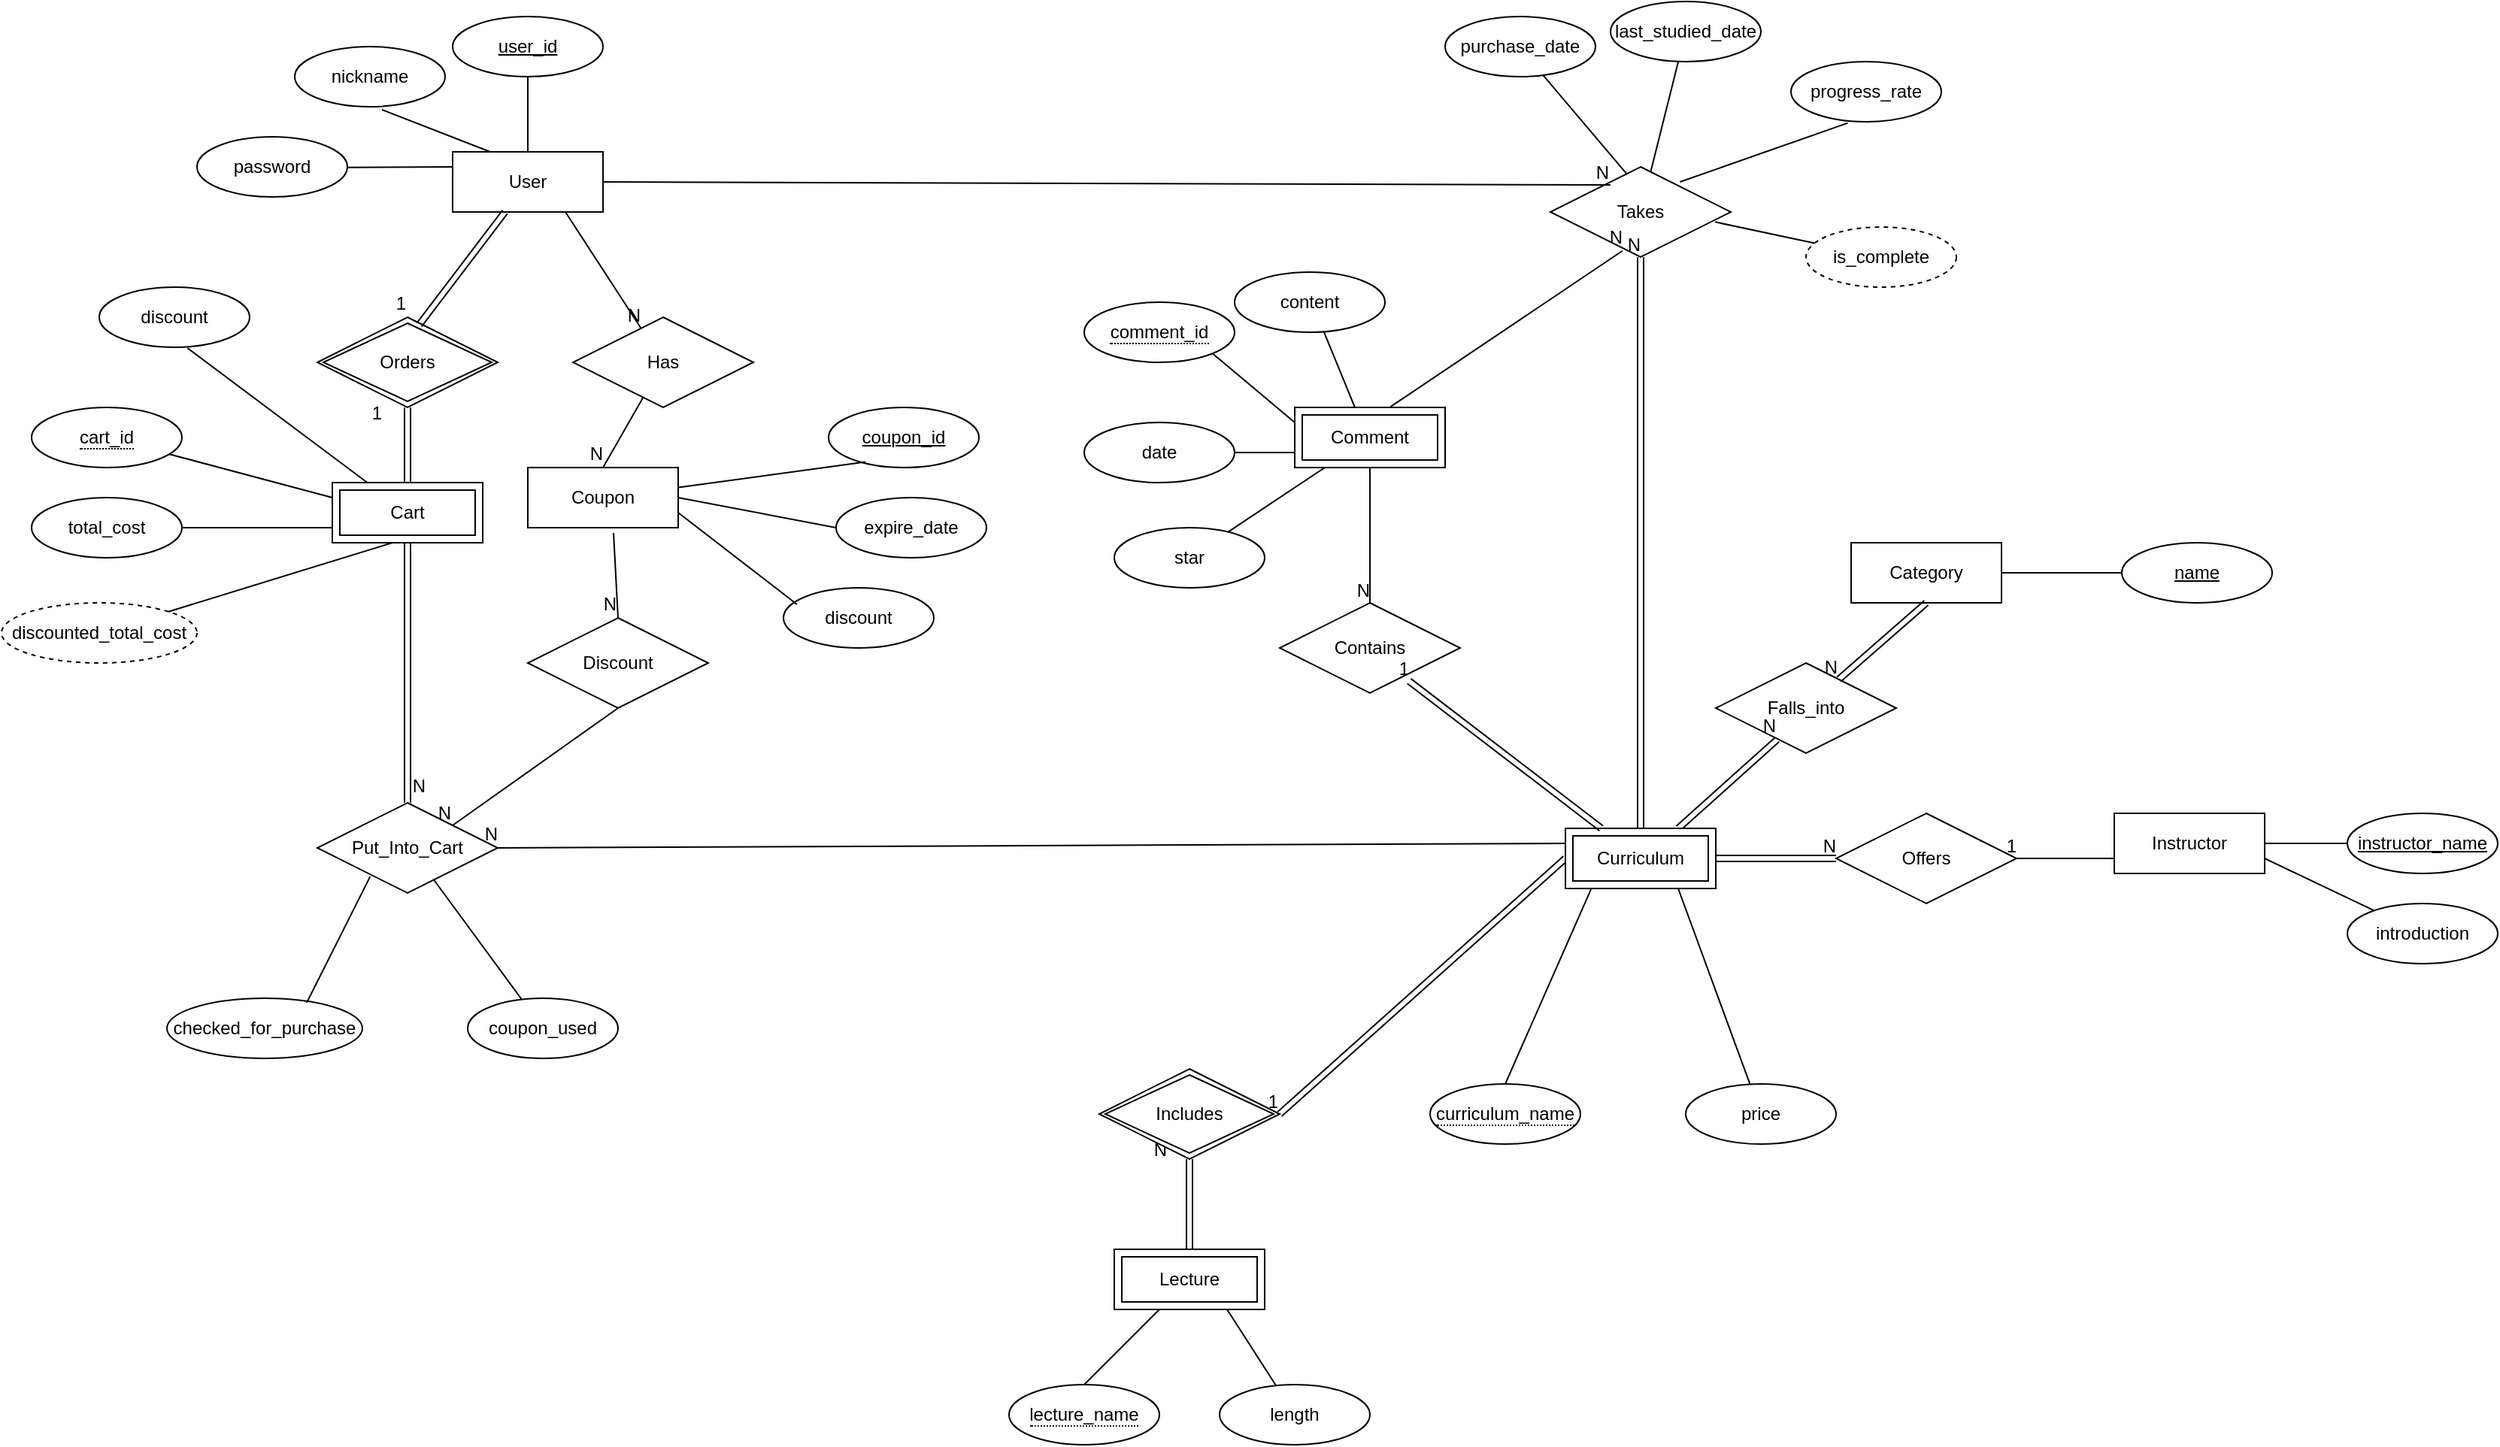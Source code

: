 <mxfile version="20.6.0" type="github">
  <diagram id="R2lEEEUBdFMjLlhIrx00" name="Page-1">
    <mxGraphModel dx="2512" dy="754" grid="1" gridSize="10" guides="1" tooltips="1" connect="1" arrows="1" fold="1" page="1" pageScale="1" pageWidth="850" pageHeight="1100" math="0" shadow="0" extFonts="Permanent Marker^https://fonts.googleapis.com/css?family=Permanent+Marker">
      <root>
        <mxCell id="0" />
        <mxCell id="1" parent="0" />
        <mxCell id="KYqQ4QEwSn9y70eBzoIo-3" value="user_id" style="ellipse;whiteSpace=wrap;html=1;align=center;fontStyle=4;" vertex="1" parent="1">
          <mxGeometry x="70" y="70" width="100" height="40" as="geometry" />
        </mxCell>
        <mxCell id="KYqQ4QEwSn9y70eBzoIo-5" value="User" style="whiteSpace=wrap;html=1;align=center;" vertex="1" parent="1">
          <mxGeometry x="70" y="160" width="100" height="40" as="geometry" />
        </mxCell>
        <mxCell id="KYqQ4QEwSn9y70eBzoIo-6" value="password" style="ellipse;whiteSpace=wrap;html=1;align=center;" vertex="1" parent="1">
          <mxGeometry x="-100" y="150" width="100" height="40" as="geometry" />
        </mxCell>
        <mxCell id="KYqQ4QEwSn9y70eBzoIo-7" value="nickname" style="ellipse;whiteSpace=wrap;html=1;align=center;" vertex="1" parent="1">
          <mxGeometry x="-35" y="90" width="100" height="40" as="geometry" />
        </mxCell>
        <mxCell id="KYqQ4QEwSn9y70eBzoIo-8" value="Coupon" style="whiteSpace=wrap;html=1;align=center;" vertex="1" parent="1">
          <mxGeometry x="120" y="370" width="100" height="40" as="geometry" />
        </mxCell>
        <mxCell id="KYqQ4QEwSn9y70eBzoIo-12" value="" style="endArrow=none;html=1;rounded=0;entryX=0.25;entryY=0;entryDx=0;entryDy=0;exitX=0.58;exitY=1.05;exitDx=0;exitDy=0;exitPerimeter=0;" edge="1" parent="1" source="KYqQ4QEwSn9y70eBzoIo-7" target="KYqQ4QEwSn9y70eBzoIo-5">
          <mxGeometry relative="1" as="geometry">
            <mxPoint x="250" y="370" as="sourcePoint" />
            <mxPoint x="410" y="370" as="targetPoint" />
          </mxGeometry>
        </mxCell>
        <mxCell id="KYqQ4QEwSn9y70eBzoIo-13" value="" style="endArrow=none;html=1;rounded=0;exitX=0.5;exitY=0;exitDx=0;exitDy=0;" edge="1" parent="1" source="KYqQ4QEwSn9y70eBzoIo-5" target="KYqQ4QEwSn9y70eBzoIo-3">
          <mxGeometry relative="1" as="geometry">
            <mxPoint x="380" y="300" as="sourcePoint" />
            <mxPoint x="550" y="300" as="targetPoint" />
          </mxGeometry>
        </mxCell>
        <mxCell id="KYqQ4QEwSn9y70eBzoIo-14" value="" style="endArrow=none;html=1;rounded=0;exitX=0;exitY=0.25;exitDx=0;exitDy=0;" edge="1" parent="1" source="KYqQ4QEwSn9y70eBzoIo-5" target="KYqQ4QEwSn9y70eBzoIo-6">
          <mxGeometry relative="1" as="geometry">
            <mxPoint x="240" y="320" as="sourcePoint" />
            <mxPoint x="400" y="320" as="targetPoint" />
          </mxGeometry>
        </mxCell>
        <mxCell id="KYqQ4QEwSn9y70eBzoIo-19" value="" style="shape=link;html=1;rounded=0;exitX=0;exitY=0.5;exitDx=0;exitDy=0;entryX=1;entryY=0.5;entryDx=0;entryDy=0;" edge="1" parent="1" source="KYqQ4QEwSn9y70eBzoIo-129" target="KYqQ4QEwSn9y70eBzoIo-47">
          <mxGeometry relative="1" as="geometry">
            <mxPoint x="790" y="670" as="sourcePoint" />
            <mxPoint x="670" y="610" as="targetPoint" />
          </mxGeometry>
        </mxCell>
        <mxCell id="KYqQ4QEwSn9y70eBzoIo-20" value="1" style="resizable=0;html=1;align=right;verticalAlign=bottom;" connectable="0" vertex="1" parent="KYqQ4QEwSn9y70eBzoIo-19">
          <mxGeometry x="1" relative="1" as="geometry" />
        </mxCell>
        <mxCell id="KYqQ4QEwSn9y70eBzoIo-21" value="Has" style="shape=rhombus;perimeter=rhombusPerimeter;whiteSpace=wrap;html=1;align=center;" vertex="1" parent="1">
          <mxGeometry x="150" y="270" width="120" height="60" as="geometry" />
        </mxCell>
        <mxCell id="KYqQ4QEwSn9y70eBzoIo-26" value="" style="endArrow=none;html=1;rounded=0;exitX=0.75;exitY=1;exitDx=0;exitDy=0;" edge="1" parent="1" source="KYqQ4QEwSn9y70eBzoIo-5" target="KYqQ4QEwSn9y70eBzoIo-21">
          <mxGeometry relative="1" as="geometry">
            <mxPoint x="290" y="240" as="sourcePoint" />
            <mxPoint x="450" y="240" as="targetPoint" />
          </mxGeometry>
        </mxCell>
        <mxCell id="KYqQ4QEwSn9y70eBzoIo-27" value="N" style="resizable=0;html=1;align=right;verticalAlign=bottom;" connectable="0" vertex="1" parent="KYqQ4QEwSn9y70eBzoIo-26">
          <mxGeometry x="1" relative="1" as="geometry" />
        </mxCell>
        <mxCell id="KYqQ4QEwSn9y70eBzoIo-31" value="" style="endArrow=none;html=1;rounded=0;entryX=0.5;entryY=0;entryDx=0;entryDy=0;" edge="1" parent="1" source="KYqQ4QEwSn9y70eBzoIo-21" target="KYqQ4QEwSn9y70eBzoIo-8">
          <mxGeometry relative="1" as="geometry">
            <mxPoint x="560" y="280" as="sourcePoint" />
            <mxPoint x="720" y="280" as="targetPoint" />
          </mxGeometry>
        </mxCell>
        <mxCell id="KYqQ4QEwSn9y70eBzoIo-32" value="N" style="resizable=0;html=1;align=right;verticalAlign=bottom;" connectable="0" vertex="1" parent="KYqQ4QEwSn9y70eBzoIo-31">
          <mxGeometry x="1" relative="1" as="geometry" />
        </mxCell>
        <mxCell id="KYqQ4QEwSn9y70eBzoIo-33" value="Takes" style="shape=rhombus;perimeter=rhombusPerimeter;whiteSpace=wrap;html=1;align=center;" vertex="1" parent="1">
          <mxGeometry x="800" y="170" width="120" height="60" as="geometry" />
        </mxCell>
        <mxCell id="KYqQ4QEwSn9y70eBzoIo-34" value="" style="shape=link;html=1;rounded=0;exitX=0.5;exitY=0;exitDx=0;exitDy=0;" edge="1" parent="1" source="KYqQ4QEwSn9y70eBzoIo-129" target="KYqQ4QEwSn9y70eBzoIo-33">
          <mxGeometry relative="1" as="geometry">
            <mxPoint x="820" y="650" as="sourcePoint" />
            <mxPoint x="630" y="460" as="targetPoint" />
          </mxGeometry>
        </mxCell>
        <mxCell id="KYqQ4QEwSn9y70eBzoIo-35" value="N" style="resizable=0;html=1;align=right;verticalAlign=bottom;" connectable="0" vertex="1" parent="KYqQ4QEwSn9y70eBzoIo-34">
          <mxGeometry x="1" relative="1" as="geometry" />
        </mxCell>
        <mxCell id="KYqQ4QEwSn9y70eBzoIo-36" value="" style="endArrow=none;html=1;rounded=0;entryX=0.333;entryY=0.2;entryDx=0;entryDy=0;entryPerimeter=0;exitX=1;exitY=0.5;exitDx=0;exitDy=0;" edge="1" parent="1" source="KYqQ4QEwSn9y70eBzoIo-5" target="KYqQ4QEwSn9y70eBzoIo-33">
          <mxGeometry relative="1" as="geometry">
            <mxPoint x="260" y="230" as="sourcePoint" />
            <mxPoint x="420" y="230" as="targetPoint" />
          </mxGeometry>
        </mxCell>
        <mxCell id="KYqQ4QEwSn9y70eBzoIo-37" value="N" style="resizable=0;html=1;align=right;verticalAlign=bottom;" connectable="0" vertex="1" parent="KYqQ4QEwSn9y70eBzoIo-36">
          <mxGeometry x="1" relative="1" as="geometry" />
        </mxCell>
        <mxCell id="KYqQ4QEwSn9y70eBzoIo-44" value="Lecture" style="shape=ext;margin=3;double=1;whiteSpace=wrap;html=1;align=center;" vertex="1" parent="1">
          <mxGeometry x="510" y="890" width="100" height="40" as="geometry" />
        </mxCell>
        <mxCell id="KYqQ4QEwSn9y70eBzoIo-45" value="" style="shape=link;html=1;rounded=0;exitX=0.5;exitY=0;exitDx=0;exitDy=0;" edge="1" parent="1" source="KYqQ4QEwSn9y70eBzoIo-44" target="KYqQ4QEwSn9y70eBzoIo-47">
          <mxGeometry relative="1" as="geometry">
            <mxPoint x="450" y="797.5" as="sourcePoint" />
            <mxPoint x="500" y="700" as="targetPoint" />
          </mxGeometry>
        </mxCell>
        <mxCell id="KYqQ4QEwSn9y70eBzoIo-46" value="N" style="resizable=0;html=1;align=right;verticalAlign=bottom;" connectable="0" vertex="1" parent="KYqQ4QEwSn9y70eBzoIo-45">
          <mxGeometry x="1" relative="1" as="geometry">
            <mxPoint x="-15" y="2" as="offset" />
          </mxGeometry>
        </mxCell>
        <mxCell id="KYqQ4QEwSn9y70eBzoIo-47" value="Includes" style="shape=rhombus;double=1;perimeter=rhombusPerimeter;whiteSpace=wrap;html=1;align=center;" vertex="1" parent="1">
          <mxGeometry x="500" y="770" width="120" height="60" as="geometry" />
        </mxCell>
        <mxCell id="KYqQ4QEwSn9y70eBzoIo-48" value="coupon_id" style="ellipse;whiteSpace=wrap;html=1;align=center;fontStyle=4;" vertex="1" parent="1">
          <mxGeometry x="320" y="330" width="100" height="40" as="geometry" />
        </mxCell>
        <mxCell id="KYqQ4QEwSn9y70eBzoIo-49" value="expire_date" style="ellipse;whiteSpace=wrap;html=1;align=center;" vertex="1" parent="1">
          <mxGeometry x="325" y="390" width="100" height="40" as="geometry" />
        </mxCell>
        <mxCell id="KYqQ4QEwSn9y70eBzoIo-50" value="discount" style="ellipse;whiteSpace=wrap;html=1;align=center;" vertex="1" parent="1">
          <mxGeometry x="290" y="450" width="100" height="40" as="geometry" />
        </mxCell>
        <mxCell id="KYqQ4QEwSn9y70eBzoIo-51" value="" style="endArrow=none;html=1;rounded=0;entryX=0.246;entryY=0.907;entryDx=0;entryDy=0;entryPerimeter=0;" edge="1" parent="1" source="KYqQ4QEwSn9y70eBzoIo-8" target="KYqQ4QEwSn9y70eBzoIo-48">
          <mxGeometry relative="1" as="geometry">
            <mxPoint x="790" y="150" as="sourcePoint" />
            <mxPoint x="950" y="150" as="targetPoint" />
          </mxGeometry>
        </mxCell>
        <mxCell id="KYqQ4QEwSn9y70eBzoIo-52" value="" style="endArrow=none;html=1;rounded=0;exitX=1;exitY=0.5;exitDx=0;exitDy=0;entryX=0;entryY=0.5;entryDx=0;entryDy=0;" edge="1" parent="1" source="KYqQ4QEwSn9y70eBzoIo-8" target="KYqQ4QEwSn9y70eBzoIo-49">
          <mxGeometry relative="1" as="geometry">
            <mxPoint x="810" y="270" as="sourcePoint" />
            <mxPoint x="970" y="270" as="targetPoint" />
          </mxGeometry>
        </mxCell>
        <mxCell id="KYqQ4QEwSn9y70eBzoIo-53" value="" style="endArrow=none;html=1;rounded=0;exitX=1;exitY=0.75;exitDx=0;exitDy=0;entryX=0.09;entryY=0.275;entryDx=0;entryDy=0;entryPerimeter=0;" edge="1" parent="1" source="KYqQ4QEwSn9y70eBzoIo-8" target="KYqQ4QEwSn9y70eBzoIo-50">
          <mxGeometry relative="1" as="geometry">
            <mxPoint x="780" y="290" as="sourcePoint" />
            <mxPoint x="940" y="290" as="targetPoint" />
          </mxGeometry>
        </mxCell>
        <mxCell id="KYqQ4QEwSn9y70eBzoIo-54" value="Discount" style="shape=rhombus;perimeter=rhombusPerimeter;whiteSpace=wrap;html=1;align=center;" vertex="1" parent="1">
          <mxGeometry x="120" y="470" width="120" height="60" as="geometry" />
        </mxCell>
        <mxCell id="KYqQ4QEwSn9y70eBzoIo-61" value="" style="endArrow=none;html=1;rounded=0;entryX=0.5;entryY=0;entryDx=0;entryDy=0;exitX=0.57;exitY=1.086;exitDx=0;exitDy=0;exitPerimeter=0;" edge="1" parent="1" source="KYqQ4QEwSn9y70eBzoIo-8" target="KYqQ4QEwSn9y70eBzoIo-54">
          <mxGeometry relative="1" as="geometry">
            <mxPoint x="770" y="340" as="sourcePoint" />
            <mxPoint x="930" y="340" as="targetPoint" />
          </mxGeometry>
        </mxCell>
        <mxCell id="KYqQ4QEwSn9y70eBzoIo-62" value="N" style="resizable=0;html=1;align=right;verticalAlign=bottom;" connectable="0" vertex="1" parent="KYqQ4QEwSn9y70eBzoIo-61">
          <mxGeometry x="1" relative="1" as="geometry" />
        </mxCell>
        <mxCell id="KYqQ4QEwSn9y70eBzoIo-63" value="Cart" style="shape=ext;margin=3;double=1;whiteSpace=wrap;html=1;align=center;" vertex="1" parent="1">
          <mxGeometry x="-10" y="380" width="100" height="40" as="geometry" />
        </mxCell>
        <mxCell id="KYqQ4QEwSn9y70eBzoIo-70" value="Orders" style="shape=rhombus;double=1;perimeter=rhombusPerimeter;whiteSpace=wrap;html=1;align=center;" vertex="1" parent="1">
          <mxGeometry x="-20" y="270" width="120" height="60" as="geometry" />
        </mxCell>
        <mxCell id="KYqQ4QEwSn9y70eBzoIo-75" value="" style="shape=link;html=1;rounded=0;" edge="1" parent="1" source="KYqQ4QEwSn9y70eBzoIo-63" target="KYqQ4QEwSn9y70eBzoIo-70">
          <mxGeometry relative="1" as="geometry">
            <mxPoint x="240" y="340" as="sourcePoint" />
            <mxPoint x="400" y="340" as="targetPoint" />
          </mxGeometry>
        </mxCell>
        <mxCell id="KYqQ4QEwSn9y70eBzoIo-76" value="1" style="resizable=0;html=1;align=right;verticalAlign=bottom;" connectable="0" vertex="1" parent="KYqQ4QEwSn9y70eBzoIo-75">
          <mxGeometry x="1" relative="1" as="geometry">
            <mxPoint x="-17" y="12" as="offset" />
          </mxGeometry>
        </mxCell>
        <mxCell id="KYqQ4QEwSn9y70eBzoIo-82" value="" style="shape=link;html=1;rounded=0;entryX=0.565;entryY=0.083;entryDx=0;entryDy=0;entryPerimeter=0;" edge="1" parent="1" source="KYqQ4QEwSn9y70eBzoIo-5" target="KYqQ4QEwSn9y70eBzoIo-70">
          <mxGeometry relative="1" as="geometry">
            <mxPoint x="152.5" y="420" as="sourcePoint" />
            <mxPoint x="170" y="330" as="targetPoint" />
          </mxGeometry>
        </mxCell>
        <mxCell id="KYqQ4QEwSn9y70eBzoIo-83" value="1" style="resizable=0;html=1;align=right;verticalAlign=bottom;" connectable="0" vertex="1" parent="KYqQ4QEwSn9y70eBzoIo-82">
          <mxGeometry x="1" relative="1" as="geometry">
            <mxPoint x="-8" y="-5" as="offset" />
          </mxGeometry>
        </mxCell>
        <mxCell id="KYqQ4QEwSn9y70eBzoIo-88" value="" style="shape=link;html=1;rounded=0;exitX=0.5;exitY=1;exitDx=0;exitDy=0;entryX=0.5;entryY=0;entryDx=0;entryDy=0;" edge="1" parent="1" source="KYqQ4QEwSn9y70eBzoIo-63" target="KYqQ4QEwSn9y70eBzoIo-177">
          <mxGeometry relative="1" as="geometry">
            <mxPoint x="130" y="572.5" as="sourcePoint" />
            <mxPoint x="192.222" y="521.389" as="targetPoint" />
          </mxGeometry>
        </mxCell>
        <mxCell id="KYqQ4QEwSn9y70eBzoIo-89" value="N" style="resizable=0;html=1;align=right;verticalAlign=bottom;" connectable="0" vertex="1" parent="KYqQ4QEwSn9y70eBzoIo-88">
          <mxGeometry x="1" relative="1" as="geometry">
            <mxPoint x="12" y="-3" as="offset" />
          </mxGeometry>
        </mxCell>
        <mxCell id="KYqQ4QEwSn9y70eBzoIo-90" value="Comment" style="shape=ext;margin=3;double=1;whiteSpace=wrap;html=1;align=center;" vertex="1" parent="1">
          <mxGeometry x="630" y="330" width="100" height="40" as="geometry" />
        </mxCell>
        <mxCell id="KYqQ4QEwSn9y70eBzoIo-94" value="" style="endArrow=none;html=1;rounded=0;entryX=0.399;entryY=0.931;entryDx=0;entryDy=0;entryPerimeter=0;exitX=0.637;exitY=-0.01;exitDx=0;exitDy=0;exitPerimeter=0;" edge="1" parent="1" source="KYqQ4QEwSn9y70eBzoIo-90" target="KYqQ4QEwSn9y70eBzoIo-33">
          <mxGeometry relative="1" as="geometry">
            <mxPoint x="520" y="440" as="sourcePoint" />
            <mxPoint x="666.96" y="820" as="targetPoint" />
          </mxGeometry>
        </mxCell>
        <mxCell id="KYqQ4QEwSn9y70eBzoIo-95" value="N" style="resizable=0;html=1;align=right;verticalAlign=bottom;" connectable="0" vertex="1" parent="KYqQ4QEwSn9y70eBzoIo-94">
          <mxGeometry x="1" relative="1" as="geometry" />
        </mxCell>
        <mxCell id="KYqQ4QEwSn9y70eBzoIo-97" value="discounted_total_cost" style="ellipse;whiteSpace=wrap;html=1;align=center;dashed=1;" vertex="1" parent="1">
          <mxGeometry x="-230" y="460" width="130" height="40" as="geometry" />
        </mxCell>
        <mxCell id="KYqQ4QEwSn9y70eBzoIo-98" value="" style="endArrow=none;html=1;rounded=0;entryX=0.4;entryY=1;entryDx=0;entryDy=0;entryPerimeter=0;exitX=1;exitY=0;exitDx=0;exitDy=0;" edge="1" parent="1" source="KYqQ4QEwSn9y70eBzoIo-97" target="KYqQ4QEwSn9y70eBzoIo-63">
          <mxGeometry relative="1" as="geometry">
            <mxPoint x="170" y="582.5" as="sourcePoint" />
            <mxPoint x="330" y="582.5" as="targetPoint" />
          </mxGeometry>
        </mxCell>
        <mxCell id="KYqQ4QEwSn9y70eBzoIo-99" value="discount" style="ellipse;whiteSpace=wrap;html=1;align=center;" vertex="1" parent="1">
          <mxGeometry x="-165" y="250" width="100" height="40" as="geometry" />
        </mxCell>
        <mxCell id="KYqQ4QEwSn9y70eBzoIo-100" value="" style="endArrow=none;html=1;rounded=0;entryX=0.587;entryY=1.014;entryDx=0;entryDy=0;entryPerimeter=0;" edge="1" parent="1" source="KYqQ4QEwSn9y70eBzoIo-63" target="KYqQ4QEwSn9y70eBzoIo-99">
          <mxGeometry relative="1" as="geometry">
            <mxPoint x="170" y="582.5" as="sourcePoint" />
            <mxPoint x="330" y="582.5" as="targetPoint" />
          </mxGeometry>
        </mxCell>
        <mxCell id="KYqQ4QEwSn9y70eBzoIo-101" value="total_cost" style="ellipse;whiteSpace=wrap;html=1;align=center;" vertex="1" parent="1">
          <mxGeometry x="-210" y="390" width="100" height="40" as="geometry" />
        </mxCell>
        <mxCell id="KYqQ4QEwSn9y70eBzoIo-102" value="" style="endArrow=none;html=1;rounded=0;exitX=1;exitY=0.5;exitDx=0;exitDy=0;entryX=0;entryY=0.75;entryDx=0;entryDy=0;" edge="1" parent="1" source="KYqQ4QEwSn9y70eBzoIo-101" target="KYqQ4QEwSn9y70eBzoIo-63">
          <mxGeometry relative="1" as="geometry">
            <mxPoint x="170" y="582.5" as="sourcePoint" />
            <mxPoint x="330" y="582.5" as="targetPoint" />
          </mxGeometry>
        </mxCell>
        <mxCell id="KYqQ4QEwSn9y70eBzoIo-110" value="Category" style="whiteSpace=wrap;html=1;align=center;" vertex="1" parent="1">
          <mxGeometry x="1000" y="420" width="100" height="40" as="geometry" />
        </mxCell>
        <mxCell id="KYqQ4QEwSn9y70eBzoIo-116" value="name" style="ellipse;whiteSpace=wrap;html=1;align=center;fontStyle=4;" vertex="1" parent="1">
          <mxGeometry x="1180" y="420" width="100" height="40" as="geometry" />
        </mxCell>
        <mxCell id="KYqQ4QEwSn9y70eBzoIo-117" value="" style="endArrow=none;html=1;rounded=0;exitX=1;exitY=0.5;exitDx=0;exitDy=0;entryX=0;entryY=0.5;entryDx=0;entryDy=0;" edge="1" parent="1" source="KYqQ4QEwSn9y70eBzoIo-110" target="KYqQ4QEwSn9y70eBzoIo-116">
          <mxGeometry relative="1" as="geometry">
            <mxPoint x="970" y="385" as="sourcePoint" />
            <mxPoint x="1200" y="430" as="targetPoint" />
          </mxGeometry>
        </mxCell>
        <mxCell id="KYqQ4QEwSn9y70eBzoIo-118" value="Falls_into" style="shape=rhombus;perimeter=rhombusPerimeter;whiteSpace=wrap;html=1;align=center;" vertex="1" parent="1">
          <mxGeometry x="910" y="500" width="120" height="60" as="geometry" />
        </mxCell>
        <mxCell id="KYqQ4QEwSn9y70eBzoIo-119" value="" style="shape=link;html=1;rounded=0;entryX=0.34;entryY=0.849;entryDx=0;entryDy=0;entryPerimeter=0;exitX=0.75;exitY=0;exitDx=0;exitDy=0;" edge="1" parent="1" source="KYqQ4QEwSn9y70eBzoIo-129" target="KYqQ4QEwSn9y70eBzoIo-118">
          <mxGeometry relative="1" as="geometry">
            <mxPoint x="850" y="650" as="sourcePoint" />
            <mxPoint x="1058.8" y="415.6" as="targetPoint" />
          </mxGeometry>
        </mxCell>
        <mxCell id="KYqQ4QEwSn9y70eBzoIo-120" value="N" style="resizable=0;html=1;align=right;verticalAlign=bottom;" connectable="0" vertex="1" parent="KYqQ4QEwSn9y70eBzoIo-119">
          <mxGeometry x="1" relative="1" as="geometry" />
        </mxCell>
        <mxCell id="KYqQ4QEwSn9y70eBzoIo-121" value="" style="shape=link;html=1;rounded=0;exitX=0.5;exitY=1;exitDx=0;exitDy=0;" edge="1" parent="1" source="KYqQ4QEwSn9y70eBzoIo-110" target="KYqQ4QEwSn9y70eBzoIo-118">
          <mxGeometry relative="1" as="geometry">
            <mxPoint x="1105" y="340" as="sourcePoint" />
            <mxPoint x="1078.72" y="405.82" as="targetPoint" />
          </mxGeometry>
        </mxCell>
        <mxCell id="KYqQ4QEwSn9y70eBzoIo-122" value="N" style="resizable=0;html=1;align=right;verticalAlign=bottom;" connectable="0" vertex="1" parent="KYqQ4QEwSn9y70eBzoIo-121">
          <mxGeometry x="1" relative="1" as="geometry" />
        </mxCell>
        <mxCell id="KYqQ4QEwSn9y70eBzoIo-127" value="Instructor" style="whiteSpace=wrap;html=1;align=center;" vertex="1" parent="1">
          <mxGeometry x="1175" y="600" width="100" height="40" as="geometry" />
        </mxCell>
        <mxCell id="KYqQ4QEwSn9y70eBzoIo-128" value="Offers" style="shape=rhombus;perimeter=rhombusPerimeter;whiteSpace=wrap;html=1;align=center;" vertex="1" parent="1">
          <mxGeometry x="990" y="600" width="120" height="60" as="geometry" />
        </mxCell>
        <mxCell id="KYqQ4QEwSn9y70eBzoIo-129" value="Curriculum" style="shape=ext;margin=3;double=1;whiteSpace=wrap;html=1;align=center;" vertex="1" parent="1">
          <mxGeometry x="810" y="610" width="100" height="40" as="geometry" />
        </mxCell>
        <mxCell id="KYqQ4QEwSn9y70eBzoIo-130" value="" style="endArrow=none;html=1;rounded=0;exitX=0;exitY=0.75;exitDx=0;exitDy=0;" edge="1" parent="1" source="KYqQ4QEwSn9y70eBzoIo-127" target="KYqQ4QEwSn9y70eBzoIo-128">
          <mxGeometry relative="1" as="geometry">
            <mxPoint x="780" y="620" as="sourcePoint" />
            <mxPoint x="940" y="620" as="targetPoint" />
          </mxGeometry>
        </mxCell>
        <mxCell id="KYqQ4QEwSn9y70eBzoIo-131" value="1" style="resizable=0;html=1;align=right;verticalAlign=bottom;" connectable="0" vertex="1" parent="KYqQ4QEwSn9y70eBzoIo-130">
          <mxGeometry x="1" relative="1" as="geometry" />
        </mxCell>
        <mxCell id="KYqQ4QEwSn9y70eBzoIo-132" value="" style="shape=link;html=1;rounded=0;exitX=1;exitY=0.5;exitDx=0;exitDy=0;" edge="1" parent="1" source="KYqQ4QEwSn9y70eBzoIo-129" target="KYqQ4QEwSn9y70eBzoIo-128">
          <mxGeometry relative="1" as="geometry">
            <mxPoint x="780" y="620" as="sourcePoint" />
            <mxPoint x="940" y="620" as="targetPoint" />
          </mxGeometry>
        </mxCell>
        <mxCell id="KYqQ4QEwSn9y70eBzoIo-133" value="N" style="resizable=0;html=1;align=right;verticalAlign=bottom;" connectable="0" vertex="1" parent="KYqQ4QEwSn9y70eBzoIo-132">
          <mxGeometry x="1" relative="1" as="geometry" />
        </mxCell>
        <mxCell id="KYqQ4QEwSn9y70eBzoIo-134" value="introduction" style="ellipse;whiteSpace=wrap;html=1;align=center;" vertex="1" parent="1">
          <mxGeometry x="1330" y="660" width="100" height="40" as="geometry" />
        </mxCell>
        <mxCell id="KYqQ4QEwSn9y70eBzoIo-135" value="" style="endArrow=none;html=1;rounded=0;exitX=1;exitY=0.75;exitDx=0;exitDy=0;" edge="1" parent="1" source="KYqQ4QEwSn9y70eBzoIo-127" target="KYqQ4QEwSn9y70eBzoIo-134">
          <mxGeometry relative="1" as="geometry">
            <mxPoint x="1280" y="630" as="sourcePoint" />
            <mxPoint x="1170" y="620" as="targetPoint" />
          </mxGeometry>
        </mxCell>
        <mxCell id="KYqQ4QEwSn9y70eBzoIo-136" value="instructor_name" style="ellipse;whiteSpace=wrap;html=1;align=center;fontStyle=4;" vertex="1" parent="1">
          <mxGeometry x="1330" y="600" width="100" height="40" as="geometry" />
        </mxCell>
        <mxCell id="KYqQ4QEwSn9y70eBzoIo-137" value="" style="endArrow=none;html=1;rounded=0;" edge="1" parent="1" source="KYqQ4QEwSn9y70eBzoIo-127" target="KYqQ4QEwSn9y70eBzoIo-136">
          <mxGeometry relative="1" as="geometry">
            <mxPoint x="1010" y="620" as="sourcePoint" />
            <mxPoint x="1170" y="620" as="targetPoint" />
          </mxGeometry>
        </mxCell>
        <mxCell id="KYqQ4QEwSn9y70eBzoIo-138" value="&lt;span style=&quot;border-bottom: 1px dotted&quot;&gt;curriculum_name&lt;/span&gt;" style="ellipse;whiteSpace=wrap;html=1;align=center;" vertex="1" parent="1">
          <mxGeometry x="720" y="780" width="100" height="40" as="geometry" />
        </mxCell>
        <mxCell id="KYqQ4QEwSn9y70eBzoIo-139" value="" style="endArrow=none;html=1;rounded=0;exitX=0.5;exitY=0;exitDx=0;exitDy=0;entryX=0.17;entryY=1.014;entryDx=0;entryDy=0;entryPerimeter=0;" edge="1" parent="1" source="KYqQ4QEwSn9y70eBzoIo-138" target="KYqQ4QEwSn9y70eBzoIo-129">
          <mxGeometry relative="1" as="geometry">
            <mxPoint x="800" y="620" as="sourcePoint" />
            <mxPoint x="960" y="620" as="targetPoint" />
          </mxGeometry>
        </mxCell>
        <mxCell id="KYqQ4QEwSn9y70eBzoIo-140" value="price" style="ellipse;whiteSpace=wrap;html=1;align=center;" vertex="1" parent="1">
          <mxGeometry x="890" y="780" width="100" height="40" as="geometry" />
        </mxCell>
        <mxCell id="KYqQ4QEwSn9y70eBzoIo-141" value="" style="endArrow=none;html=1;rounded=0;exitX=0.75;exitY=1;exitDx=0;exitDy=0;" edge="1" parent="1" source="KYqQ4QEwSn9y70eBzoIo-129" target="KYqQ4QEwSn9y70eBzoIo-140">
          <mxGeometry relative="1" as="geometry">
            <mxPoint x="800" y="620" as="sourcePoint" />
            <mxPoint x="960" y="620" as="targetPoint" />
          </mxGeometry>
        </mxCell>
        <mxCell id="KYqQ4QEwSn9y70eBzoIo-145" value="progress_rate" style="ellipse;whiteSpace=wrap;html=1;align=center;" vertex="1" parent="1">
          <mxGeometry x="960" y="100" width="100" height="40" as="geometry" />
        </mxCell>
        <mxCell id="KYqQ4QEwSn9y70eBzoIo-146" value="" style="endArrow=none;html=1;rounded=0;entryX=0.718;entryY=0.167;entryDx=0;entryDy=0;entryPerimeter=0;exitX=0.378;exitY=1.021;exitDx=0;exitDy=0;exitPerimeter=0;" edge="1" parent="1" source="KYqQ4QEwSn9y70eBzoIo-145" target="KYqQ4QEwSn9y70eBzoIo-33">
          <mxGeometry relative="1" as="geometry">
            <mxPoint x="720" y="390" as="sourcePoint" />
            <mxPoint x="880" y="390" as="targetPoint" />
          </mxGeometry>
        </mxCell>
        <mxCell id="KYqQ4QEwSn9y70eBzoIo-147" value="last_studied_date" style="ellipse;whiteSpace=wrap;html=1;align=center;" vertex="1" parent="1">
          <mxGeometry x="840" y="60" width="100" height="40" as="geometry" />
        </mxCell>
        <mxCell id="KYqQ4QEwSn9y70eBzoIo-148" value="" style="endArrow=none;html=1;rounded=0;" edge="1" parent="1" source="KYqQ4QEwSn9y70eBzoIo-147" target="KYqQ4QEwSn9y70eBzoIo-33">
          <mxGeometry relative="1" as="geometry">
            <mxPoint x="720" y="390" as="sourcePoint" />
            <mxPoint x="880" y="390" as="targetPoint" />
          </mxGeometry>
        </mxCell>
        <mxCell id="KYqQ4QEwSn9y70eBzoIo-149" value="purchase_date" style="ellipse;whiteSpace=wrap;html=1;align=center;" vertex="1" parent="1">
          <mxGeometry x="730" y="70" width="100" height="40" as="geometry" />
        </mxCell>
        <mxCell id="KYqQ4QEwSn9y70eBzoIo-150" value="" style="endArrow=none;html=1;rounded=0;exitX=0.653;exitY=0.979;exitDx=0;exitDy=0;exitPerimeter=0;entryX=0.425;entryY=0.083;entryDx=0;entryDy=0;entryPerimeter=0;" edge="1" parent="1" source="KYqQ4QEwSn9y70eBzoIo-149" target="KYqQ4QEwSn9y70eBzoIo-33">
          <mxGeometry relative="1" as="geometry">
            <mxPoint x="720" y="390" as="sourcePoint" />
            <mxPoint x="750" y="400" as="targetPoint" />
          </mxGeometry>
        </mxCell>
        <mxCell id="KYqQ4QEwSn9y70eBzoIo-152" value="" style="endArrow=none;html=1;rounded=0;entryX=0;entryY=0.25;entryDx=0;entryDy=0;exitX=1;exitY=1;exitDx=0;exitDy=0;" edge="1" parent="1" source="KYqQ4QEwSn9y70eBzoIo-153" target="KYqQ4QEwSn9y70eBzoIo-90">
          <mxGeometry relative="1" as="geometry">
            <mxPoint x="610" y="330" as="sourcePoint" />
            <mxPoint x="430" y="630" as="targetPoint" />
          </mxGeometry>
        </mxCell>
        <mxCell id="KYqQ4QEwSn9y70eBzoIo-153" value="&lt;span style=&quot;border-bottom: 1px dotted&quot;&gt;comment_id&lt;/span&gt;" style="ellipse;whiteSpace=wrap;html=1;align=center;" vertex="1" parent="1">
          <mxGeometry x="490" y="260" width="100" height="40" as="geometry" />
        </mxCell>
        <mxCell id="KYqQ4QEwSn9y70eBzoIo-154" value="star" style="ellipse;whiteSpace=wrap;html=1;align=center;" vertex="1" parent="1">
          <mxGeometry x="510" y="410" width="100" height="40" as="geometry" />
        </mxCell>
        <mxCell id="KYqQ4QEwSn9y70eBzoIo-155" value="" style="endArrow=none;html=1;rounded=0;" edge="1" parent="1" source="KYqQ4QEwSn9y70eBzoIo-90" target="KYqQ4QEwSn9y70eBzoIo-154">
          <mxGeometry relative="1" as="geometry">
            <mxPoint x="450" y="550" as="sourcePoint" />
            <mxPoint x="610" y="550" as="targetPoint" />
          </mxGeometry>
        </mxCell>
        <mxCell id="KYqQ4QEwSn9y70eBzoIo-156" value="&lt;span style=&quot;border-bottom: 1px dotted&quot;&gt;lecture_name&lt;/span&gt;" style="ellipse;whiteSpace=wrap;html=1;align=center;" vertex="1" parent="1">
          <mxGeometry x="440" y="980" width="100" height="40" as="geometry" />
        </mxCell>
        <mxCell id="KYqQ4QEwSn9y70eBzoIo-157" value="" style="endArrow=none;html=1;rounded=0;exitX=0.5;exitY=0;exitDx=0;exitDy=0;" edge="1" parent="1" source="KYqQ4QEwSn9y70eBzoIo-156" target="KYqQ4QEwSn9y70eBzoIo-44">
          <mxGeometry relative="1" as="geometry">
            <mxPoint x="270" y="550" as="sourcePoint" />
            <mxPoint x="430" y="550" as="targetPoint" />
          </mxGeometry>
        </mxCell>
        <mxCell id="KYqQ4QEwSn9y70eBzoIo-158" value="length" style="ellipse;whiteSpace=wrap;html=1;align=center;" vertex="1" parent="1">
          <mxGeometry x="580" y="980" width="100" height="40" as="geometry" />
        </mxCell>
        <mxCell id="KYqQ4QEwSn9y70eBzoIo-159" value="" style="endArrow=none;html=1;rounded=0;exitX=0.75;exitY=1;exitDx=0;exitDy=0;" edge="1" parent="1" source="KYqQ4QEwSn9y70eBzoIo-44" target="KYqQ4QEwSn9y70eBzoIo-158">
          <mxGeometry relative="1" as="geometry">
            <mxPoint x="270" y="550" as="sourcePoint" />
            <mxPoint x="430" y="550" as="targetPoint" />
          </mxGeometry>
        </mxCell>
        <mxCell id="KYqQ4QEwSn9y70eBzoIo-160" value="is_complete" style="ellipse;whiteSpace=wrap;html=1;align=center;dashed=1;" vertex="1" parent="1">
          <mxGeometry x="970" y="210" width="100" height="40" as="geometry" />
        </mxCell>
        <mxCell id="KYqQ4QEwSn9y70eBzoIo-163" value="" style="endArrow=none;html=1;rounded=0;exitX=0.913;exitY=0.611;exitDx=0;exitDy=0;exitPerimeter=0;" edge="1" parent="1" source="KYqQ4QEwSn9y70eBzoIo-33" target="KYqQ4QEwSn9y70eBzoIo-160">
          <mxGeometry relative="1" as="geometry">
            <mxPoint x="780" y="400" as="sourcePoint" />
            <mxPoint x="940" y="400" as="targetPoint" />
          </mxGeometry>
        </mxCell>
        <mxCell id="KYqQ4QEwSn9y70eBzoIo-164" value="content" style="ellipse;whiteSpace=wrap;html=1;align=center;" vertex="1" parent="1">
          <mxGeometry x="590" y="240" width="100" height="40" as="geometry" />
        </mxCell>
        <mxCell id="KYqQ4QEwSn9y70eBzoIo-165" value="" style="endArrow=none;html=1;rounded=0;exitX=0.595;exitY=1;exitDx=0;exitDy=0;exitPerimeter=0;" edge="1" parent="1" source="KYqQ4QEwSn9y70eBzoIo-164">
          <mxGeometry relative="1" as="geometry">
            <mxPoint x="410" y="380" as="sourcePoint" />
            <mxPoint x="670" y="330" as="targetPoint" />
          </mxGeometry>
        </mxCell>
        <mxCell id="KYqQ4QEwSn9y70eBzoIo-166" value="date" style="ellipse;whiteSpace=wrap;html=1;align=center;" vertex="1" parent="1">
          <mxGeometry x="490" y="340" width="100" height="40" as="geometry" />
        </mxCell>
        <mxCell id="KYqQ4QEwSn9y70eBzoIo-167" value="" style="endArrow=none;html=1;rounded=0;entryX=0;entryY=0.75;entryDx=0;entryDy=0;" edge="1" parent="1" source="KYqQ4QEwSn9y70eBzoIo-166" target="KYqQ4QEwSn9y70eBzoIo-90">
          <mxGeometry relative="1" as="geometry">
            <mxPoint x="410" y="380" as="sourcePoint" />
            <mxPoint x="630" y="350" as="targetPoint" />
          </mxGeometry>
        </mxCell>
        <mxCell id="KYqQ4QEwSn9y70eBzoIo-168" value="checked_for_purchase" style="ellipse;whiteSpace=wrap;html=1;align=center;" vertex="1" parent="1">
          <mxGeometry x="-120" y="723" width="130" height="40" as="geometry" />
        </mxCell>
        <mxCell id="KYqQ4QEwSn9y70eBzoIo-169" value="" style="endArrow=none;html=1;rounded=0;exitX=0.715;exitY=0.075;exitDx=0;exitDy=0;exitPerimeter=0;entryX=0.293;entryY=0.818;entryDx=0;entryDy=0;entryPerimeter=0;" edge="1" parent="1" source="KYqQ4QEwSn9y70eBzoIo-168" target="KYqQ4QEwSn9y70eBzoIo-177">
          <mxGeometry relative="1" as="geometry">
            <mxPoint x="220" y="483" as="sourcePoint" />
            <mxPoint x="147.142" y="683" as="targetPoint" />
          </mxGeometry>
        </mxCell>
        <mxCell id="KYqQ4QEwSn9y70eBzoIo-172" value="&lt;span style=&quot;border-bottom: 1px dotted&quot;&gt;cart_id&lt;/span&gt;" style="ellipse;whiteSpace=wrap;html=1;align=center;" vertex="1" parent="1">
          <mxGeometry x="-210" y="330" width="100" height="40" as="geometry" />
        </mxCell>
        <mxCell id="KYqQ4QEwSn9y70eBzoIo-173" value="" style="endArrow=none;html=1;rounded=0;exitX=0;exitY=0.25;exitDx=0;exitDy=0;" edge="1" parent="1" source="KYqQ4QEwSn9y70eBzoIo-63" target="KYqQ4QEwSn9y70eBzoIo-172">
          <mxGeometry relative="1" as="geometry">
            <mxPoint x="90" y="480" as="sourcePoint" />
            <mxPoint x="250" y="480" as="targetPoint" />
          </mxGeometry>
        </mxCell>
        <mxCell id="KYqQ4QEwSn9y70eBzoIo-177" value="Put_Into_Cart" style="shape=rhombus;perimeter=rhombusPerimeter;whiteSpace=wrap;html=1;align=center;" vertex="1" parent="1">
          <mxGeometry x="-20" y="593" width="120" height="60" as="geometry" />
        </mxCell>
        <mxCell id="KYqQ4QEwSn9y70eBzoIo-179" value="" style="endArrow=none;html=1;rounded=0;entryX=1;entryY=0.5;entryDx=0;entryDy=0;exitX=0;exitY=0.25;exitDx=0;exitDy=0;" edge="1" parent="1" source="KYqQ4QEwSn9y70eBzoIo-129" target="KYqQ4QEwSn9y70eBzoIo-177">
          <mxGeometry relative="1" as="geometry">
            <mxPoint x="570" y="690" as="sourcePoint" />
            <mxPoint x="730" y="690" as="targetPoint" />
          </mxGeometry>
        </mxCell>
        <mxCell id="KYqQ4QEwSn9y70eBzoIo-180" value="N" style="resizable=0;html=1;align=right;verticalAlign=bottom;" connectable="0" vertex="1" parent="KYqQ4QEwSn9y70eBzoIo-179">
          <mxGeometry x="1" relative="1" as="geometry" />
        </mxCell>
        <mxCell id="KYqQ4QEwSn9y70eBzoIo-184" value="" style="endArrow=none;html=1;rounded=0;exitX=0.5;exitY=1;exitDx=0;exitDy=0;entryX=1;entryY=0;entryDx=0;entryDy=0;" edge="1" parent="1" source="KYqQ4QEwSn9y70eBzoIo-54" target="KYqQ4QEwSn9y70eBzoIo-177">
          <mxGeometry relative="1" as="geometry">
            <mxPoint x="180" y="460" as="sourcePoint" />
            <mxPoint x="340" y="460" as="targetPoint" />
          </mxGeometry>
        </mxCell>
        <mxCell id="KYqQ4QEwSn9y70eBzoIo-185" value="N" style="resizable=0;html=1;align=right;verticalAlign=bottom;" connectable="0" vertex="1" parent="KYqQ4QEwSn9y70eBzoIo-184">
          <mxGeometry x="1" relative="1" as="geometry" />
        </mxCell>
        <mxCell id="KYqQ4QEwSn9y70eBzoIo-186" value="coupon_used" style="ellipse;whiteSpace=wrap;html=1;align=center;" vertex="1" parent="1">
          <mxGeometry x="80" y="723" width="100" height="40" as="geometry" />
        </mxCell>
        <mxCell id="KYqQ4QEwSn9y70eBzoIo-189" value="" style="endArrow=none;html=1;rounded=0;entryX=0.646;entryY=0.854;entryDx=0;entryDy=0;entryPerimeter=0;" edge="1" parent="1" source="KYqQ4QEwSn9y70eBzoIo-186" target="KYqQ4QEwSn9y70eBzoIo-177">
          <mxGeometry relative="1" as="geometry">
            <mxPoint x="450" y="473" as="sourcePoint" />
            <mxPoint x="610" y="473" as="targetPoint" />
          </mxGeometry>
        </mxCell>
        <mxCell id="KYqQ4QEwSn9y70eBzoIo-191" value="Contains" style="shape=rhombus;perimeter=rhombusPerimeter;whiteSpace=wrap;html=1;align=center;" vertex="1" parent="1">
          <mxGeometry x="620" y="460" width="120" height="60" as="geometry" />
        </mxCell>
        <mxCell id="KYqQ4QEwSn9y70eBzoIo-192" value="" style="shape=link;html=1;rounded=0;entryX=0.717;entryY=0.867;entryDx=0;entryDy=0;entryPerimeter=0;" edge="1" parent="1" source="KYqQ4QEwSn9y70eBzoIo-129" target="KYqQ4QEwSn9y70eBzoIo-191">
          <mxGeometry relative="1" as="geometry">
            <mxPoint x="580" y="500" as="sourcePoint" />
            <mxPoint x="740" y="500" as="targetPoint" />
          </mxGeometry>
        </mxCell>
        <mxCell id="KYqQ4QEwSn9y70eBzoIo-193" value="1" style="resizable=0;html=1;align=right;verticalAlign=bottom;" connectable="0" vertex="1" parent="KYqQ4QEwSn9y70eBzoIo-192">
          <mxGeometry x="1" relative="1" as="geometry" />
        </mxCell>
        <mxCell id="KYqQ4QEwSn9y70eBzoIo-194" value="" style="endArrow=none;html=1;rounded=0;entryX=0.5;entryY=0;entryDx=0;entryDy=0;exitX=0.5;exitY=1;exitDx=0;exitDy=0;" edge="1" parent="1" source="KYqQ4QEwSn9y70eBzoIo-90" target="KYqQ4QEwSn9y70eBzoIo-191">
          <mxGeometry relative="1" as="geometry">
            <mxPoint x="530" y="490" as="sourcePoint" />
            <mxPoint x="740" y="500" as="targetPoint" />
          </mxGeometry>
        </mxCell>
        <mxCell id="KYqQ4QEwSn9y70eBzoIo-195" value="N" style="resizable=0;html=1;align=right;verticalAlign=bottom;" connectable="0" vertex="1" parent="KYqQ4QEwSn9y70eBzoIo-194">
          <mxGeometry x="1" relative="1" as="geometry" />
        </mxCell>
      </root>
    </mxGraphModel>
  </diagram>
</mxfile>
